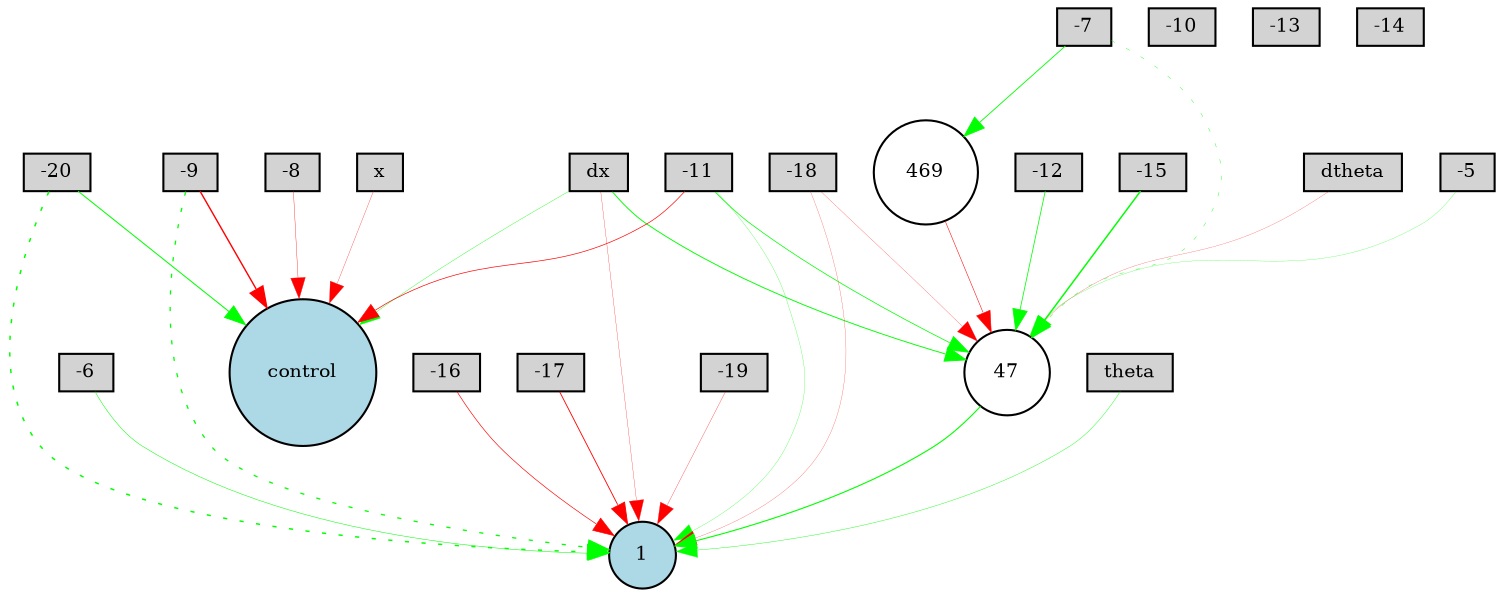 digraph {
	node [fontsize=9 height=0.2 shape=circle width=0.2]
	x [fillcolor=lightgray shape=box style=filled]
	dx [fillcolor=lightgray shape=box style=filled]
	theta [fillcolor=lightgray shape=box style=filled]
	dtheta [fillcolor=lightgray shape=box style=filled]
	-5 [fillcolor=lightgray shape=box style=filled]
	-6 [fillcolor=lightgray shape=box style=filled]
	-7 [fillcolor=lightgray shape=box style=filled]
	-8 [fillcolor=lightgray shape=box style=filled]
	-9 [fillcolor=lightgray shape=box style=filled]
	-10 [fillcolor=lightgray shape=box style=filled]
	-11 [fillcolor=lightgray shape=box style=filled]
	-12 [fillcolor=lightgray shape=box style=filled]
	-13 [fillcolor=lightgray shape=box style=filled]
	-14 [fillcolor=lightgray shape=box style=filled]
	-15 [fillcolor=lightgray shape=box style=filled]
	-16 [fillcolor=lightgray shape=box style=filled]
	-17 [fillcolor=lightgray shape=box style=filled]
	-18 [fillcolor=lightgray shape=box style=filled]
	-19 [fillcolor=lightgray shape=box style=filled]
	-20 [fillcolor=lightgray shape=box style=filled]
	control [fillcolor=lightblue style=filled]
	1 [fillcolor=lightblue style=filled]
	469 [fillcolor=white style=filled]
	47 [fillcolor=white style=filled]
	-16 -> 1 [color=red penwidth=0.30905573878655024 style=solid]
	-12 -> 47 [color=green penwidth=0.37113223000710793 style=solid]
	-7 -> 47 [color=green penwidth=0.18481203004308167 style=dotted]
	-18 -> 47 [color=red penwidth=0.1079367508904823 style=solid]
	theta -> 1 [color=green penwidth=0.19078218559248816 style=solid]
	47 -> 1 [color=green penwidth=0.5301731268540619 style=solid]
	-9 -> 1 [color=green penwidth=0.6285699729599107 style=dotted]
	-19 -> 1 [color=red penwidth=0.13962461379129545 style=solid]
	-17 -> 1 [color=red penwidth=0.42225491577227015 style=solid]
	dtheta -> 47 [color=red penwidth=0.1008904035608949 style=solid]
	-11 -> 1 [color=green penwidth=0.12467884743783111 style=solid]
	-11 -> 47 [color=green penwidth=0.35760614525717127 style=solid]
	-8 -> control [color=red penwidth=0.1672956921443105 style=solid]
	-11 -> control [color=red penwidth=0.32411694973252325 style=solid]
	dx -> 1 [color=red penwidth=0.12827101531946472 style=solid]
	-9 -> control [color=red penwidth=0.6740730502753977 style=solid]
	x -> control [color=red penwidth=0.13598633088748557 style=solid]
	-20 -> control [color=green penwidth=0.48767375446145345 style=solid]
	dx -> control [color=green penwidth=0.17534951698565449 style=solid]
	-15 -> 47 [color=green penwidth=0.71206514142988 style=solid]
	-20 -> 1 [color=green penwidth=0.7170735064166586 style=dotted]
	dx -> 47 [color=green penwidth=0.44691343392509153 style=solid]
	-18 -> 1 [color=red penwidth=0.10559925208269247 style=solid]
	-6 -> 1 [color=green penwidth=0.24371858929205095 style=solid]
	-5 -> 47 [color=green penwidth=0.11093012405448098 style=solid]
	-7 -> 469 [color=green penwidth=0.41753474339902963 style=solid]
	469 -> 47 [color=red penwidth=0.25244496802610566 style=solid]
}
